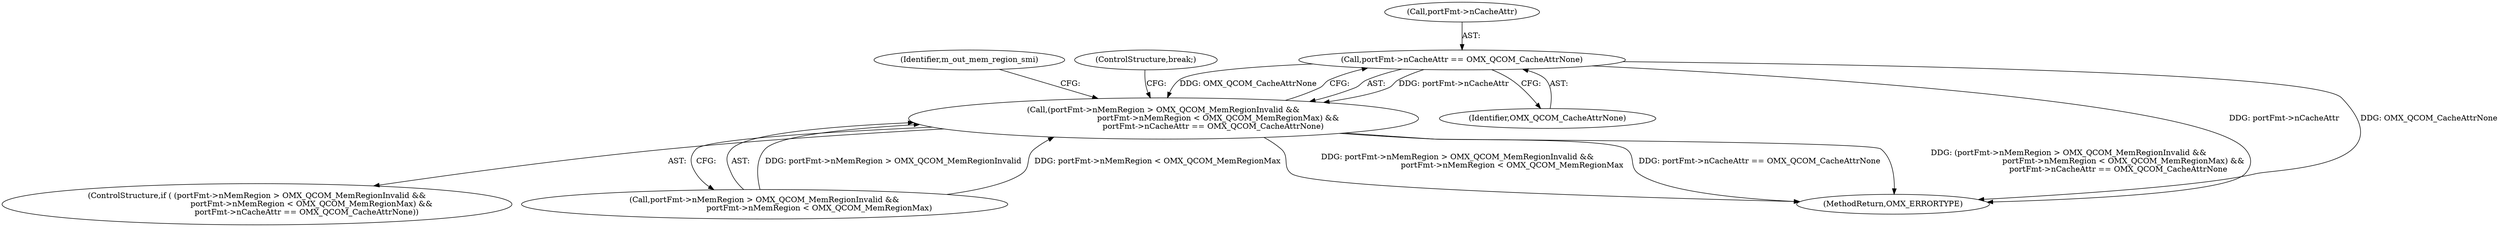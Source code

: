 digraph "0_Android_46e305be6e670a5a0041b0b4861122a0f1aabefa_2@pointer" {
"1001606" [label="(Call,portFmt->nCacheAttr == OMX_QCOM_CacheAttrNone)"];
"1001594" [label="(Call,(portFmt->nMemRegion > OMX_QCOM_MemRegionInvalid &&\n                                            portFmt->nMemRegion < OMX_QCOM_MemRegionMax) &&\n                                        portFmt->nCacheAttr == OMX_QCOM_CacheAttrNone)"];
"1001594" [label="(Call,(portFmt->nMemRegion > OMX_QCOM_MemRegionInvalid &&\n                                            portFmt->nMemRegion < OMX_QCOM_MemRegionMax) &&\n                                        portFmt->nCacheAttr == OMX_QCOM_CacheAttrNone)"];
"1001613" [label="(Identifier,m_out_mem_region_smi)"];
"1001610" [label="(Identifier,OMX_QCOM_CacheAttrNone)"];
"1001606" [label="(Call,portFmt->nCacheAttr == OMX_QCOM_CacheAttrNone)"];
"1003102" [label="(MethodReturn,OMX_ERRORTYPE)"];
"1001607" [label="(Call,portFmt->nCacheAttr)"];
"1001593" [label="(ControlStructure,if ( (portFmt->nMemRegion > OMX_QCOM_MemRegionInvalid &&\n                                            portFmt->nMemRegion < OMX_QCOM_MemRegionMax) &&\n                                        portFmt->nCacheAttr == OMX_QCOM_CacheAttrNone))"];
"1001625" [label="(ControlStructure,break;)"];
"1001595" [label="(Call,portFmt->nMemRegion > OMX_QCOM_MemRegionInvalid &&\n                                            portFmt->nMemRegion < OMX_QCOM_MemRegionMax)"];
"1001606" -> "1001594"  [label="AST: "];
"1001606" -> "1001610"  [label="CFG: "];
"1001607" -> "1001606"  [label="AST: "];
"1001610" -> "1001606"  [label="AST: "];
"1001594" -> "1001606"  [label="CFG: "];
"1001606" -> "1003102"  [label="DDG: portFmt->nCacheAttr"];
"1001606" -> "1003102"  [label="DDG: OMX_QCOM_CacheAttrNone"];
"1001606" -> "1001594"  [label="DDG: portFmt->nCacheAttr"];
"1001606" -> "1001594"  [label="DDG: OMX_QCOM_CacheAttrNone"];
"1001594" -> "1001593"  [label="AST: "];
"1001594" -> "1001595"  [label="CFG: "];
"1001595" -> "1001594"  [label="AST: "];
"1001613" -> "1001594"  [label="CFG: "];
"1001625" -> "1001594"  [label="CFG: "];
"1001594" -> "1003102"  [label="DDG: portFmt->nCacheAttr == OMX_QCOM_CacheAttrNone"];
"1001594" -> "1003102"  [label="DDG: (portFmt->nMemRegion > OMX_QCOM_MemRegionInvalid &&\n                                            portFmt->nMemRegion < OMX_QCOM_MemRegionMax) &&\n                                        portFmt->nCacheAttr == OMX_QCOM_CacheAttrNone"];
"1001594" -> "1003102"  [label="DDG: portFmt->nMemRegion > OMX_QCOM_MemRegionInvalid &&\n                                            portFmt->nMemRegion < OMX_QCOM_MemRegionMax"];
"1001595" -> "1001594"  [label="DDG: portFmt->nMemRegion > OMX_QCOM_MemRegionInvalid"];
"1001595" -> "1001594"  [label="DDG: portFmt->nMemRegion < OMX_QCOM_MemRegionMax"];
}
